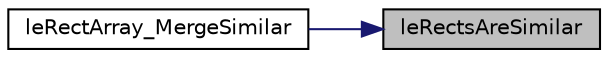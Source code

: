 digraph "leRectsAreSimilar"
{
 // LATEX_PDF_SIZE
  edge [fontname="Helvetica",fontsize="10",labelfontname="Helvetica",labelfontsize="10"];
  node [fontname="Helvetica",fontsize="10",shape=record];
  rankdir="RL";
  Node1 [label="leRectsAreSimilar",height=0.2,width=0.4,color="black", fillcolor="grey75", style="filled", fontcolor="black",tooltip="Determine if two rectanges are similar."];
  Node1 -> Node2 [dir="back",color="midnightblue",fontsize="10",style="solid",fontname="Helvetica"];
  Node2 [label="leRectArray_MergeSimilar",height=0.2,width=0.4,color="black", fillcolor="white", style="filled",URL="$legato__rectarray_8h.html#a5fdf47c9b1d1d719dd05fe046f1e8b26",tooltip="Merge rectangles."];
}
